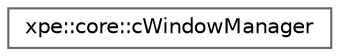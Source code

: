digraph "Graphical Class Hierarchy"
{
 // LATEX_PDF_SIZE
  bgcolor="transparent";
  edge [fontname=Helvetica,fontsize=10,labelfontname=Helvetica,labelfontsize=10];
  node [fontname=Helvetica,fontsize=10,shape=box,height=0.2,width=0.4];
  rankdir="LR";
  Node0 [id="Node000000",label="xpe::core::cWindowManager",height=0.2,width=0.4,color="grey40", fillcolor="white", style="filled",URL="$classxpe_1_1core_1_1c_window_manager.html",tooltip=" "];
}
